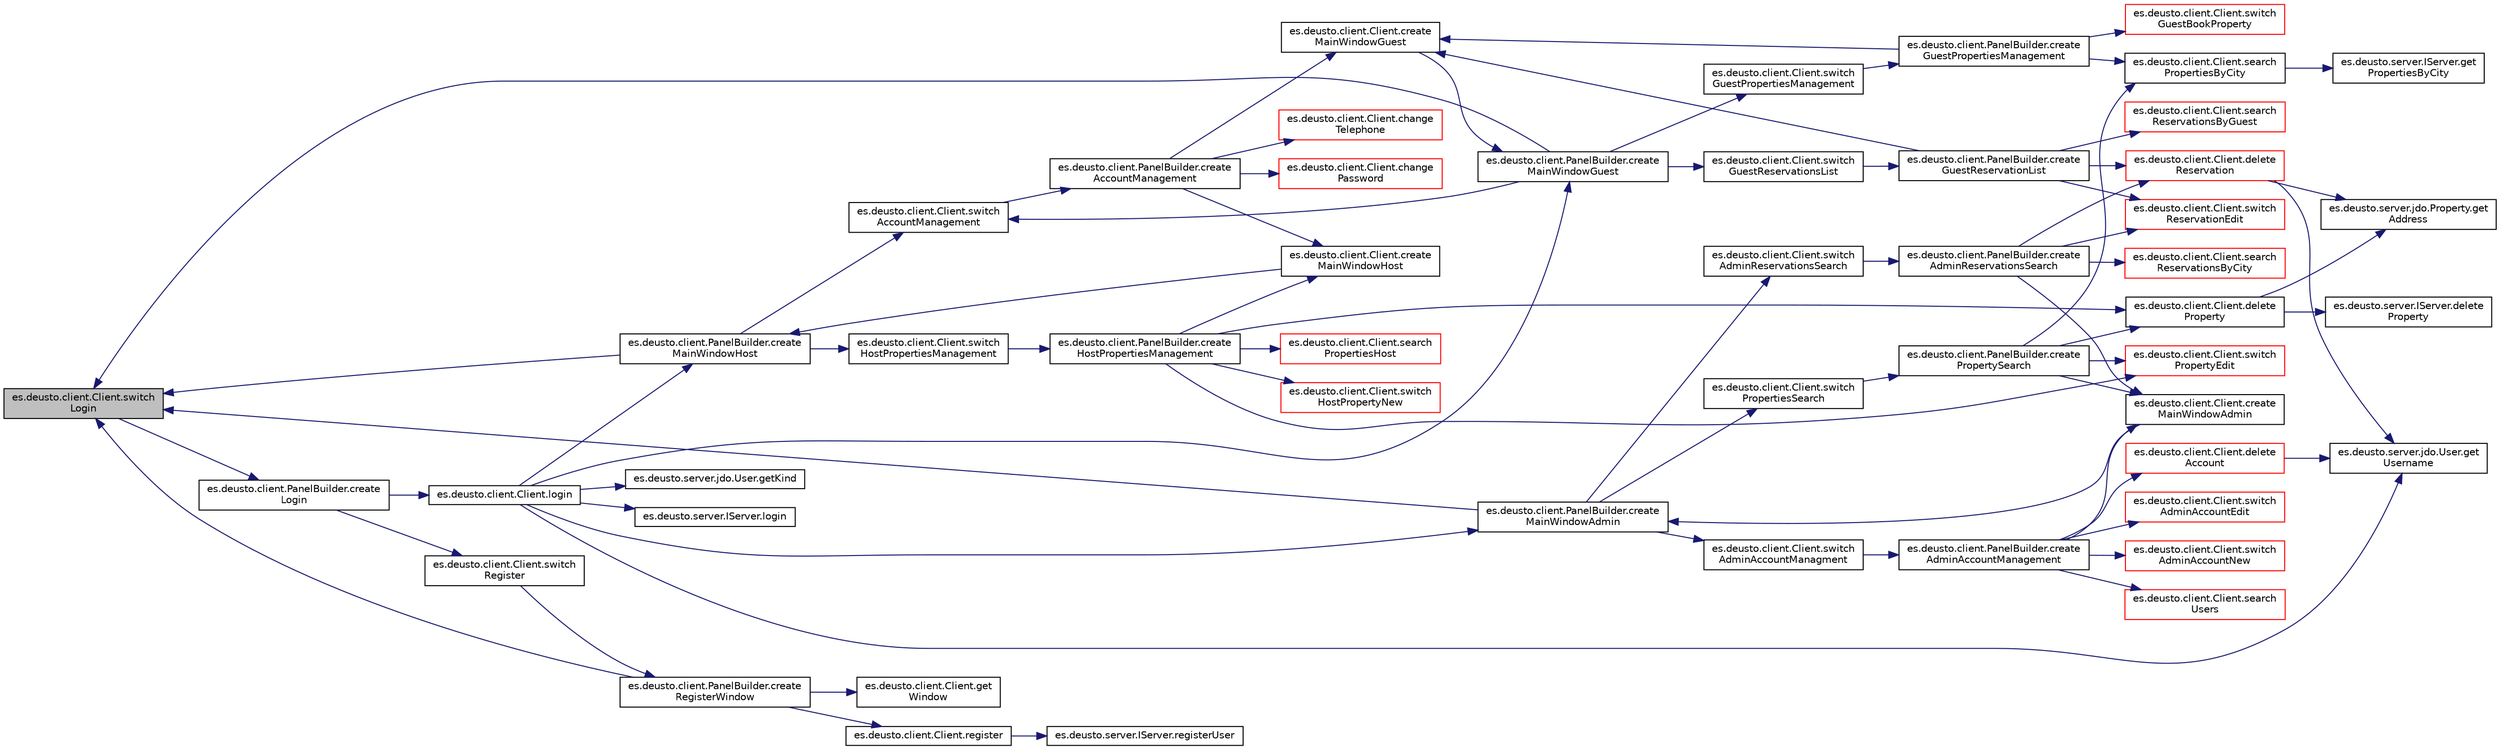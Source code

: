 digraph "es.deusto.client.Client.switchLogin"
{
 // LATEX_PDF_SIZE
  edge [fontname="Helvetica",fontsize="10",labelfontname="Helvetica",labelfontsize="10"];
  node [fontname="Helvetica",fontsize="10",shape=record];
  rankdir="LR";
  Node2337 [label="es.deusto.client.Client.switch\lLogin",height=0.2,width=0.4,color="black", fillcolor="grey75", style="filled", fontcolor="black",tooltip=" "];
  Node2337 -> Node2338 [color="midnightblue",fontsize="10",style="solid",fontname="Helvetica"];
  Node2338 [label="es.deusto.client.PanelBuilder.create\lLogin",height=0.2,width=0.4,color="black", fillcolor="white", style="filled",URL="$classes_1_1deusto_1_1client_1_1_panel_builder.html#a1922794e0ef78f689031499da33f495b",tooltip=" "];
  Node2338 -> Node2339 [color="midnightblue",fontsize="10",style="solid",fontname="Helvetica"];
  Node2339 [label="es.deusto.client.Client.login",height=0.2,width=0.4,color="black", fillcolor="white", style="filled",URL="$classes_1_1deusto_1_1client_1_1_client.html#a5c063d0b51ad320c92aa4d2525d67249",tooltip=" "];
  Node2339 -> Node2340 [color="midnightblue",fontsize="10",style="solid",fontname="Helvetica"];
  Node2340 [label="es.deusto.server.IServer.login",height=0.2,width=0.4,color="black", fillcolor="white", style="filled",URL="$interfacees_1_1deusto_1_1server_1_1_i_server.html#aa89ccd6b34a4dd2bfbd0890b6e5f415b",tooltip=" "];
  Node2339 -> Node2341 [color="midnightblue",fontsize="10",style="solid",fontname="Helvetica"];
  Node2341 [label="es.deusto.server.jdo.User.getKind",height=0.2,width=0.4,color="black", fillcolor="white", style="filled",URL="$classes_1_1deusto_1_1server_1_1jdo_1_1_user.html#a2b769384f6af11b3364933e0843944ed",tooltip=" "];
  Node2339 -> Node2342 [color="midnightblue",fontsize="10",style="solid",fontname="Helvetica"];
  Node2342 [label="es.deusto.client.PanelBuilder.create\lMainWindowAdmin",height=0.2,width=0.4,color="black", fillcolor="white", style="filled",URL="$classes_1_1deusto_1_1client_1_1_panel_builder.html#a32b7942177958f07263535d6d255556b",tooltip=" "];
  Node2342 -> Node2343 [color="midnightblue",fontsize="10",style="solid",fontname="Helvetica"];
  Node2343 [label="es.deusto.client.Client.switch\lPropertiesSearch",height=0.2,width=0.4,color="black", fillcolor="white", style="filled",URL="$classes_1_1deusto_1_1client_1_1_client.html#af87b7fcbe691ef0a31dbc6849a037415",tooltip=" "];
  Node2343 -> Node2344 [color="midnightblue",fontsize="10",style="solid",fontname="Helvetica"];
  Node2344 [label="es.deusto.client.PanelBuilder.create\lPropertySearch",height=0.2,width=0.4,color="black", fillcolor="white", style="filled",URL="$classes_1_1deusto_1_1client_1_1_panel_builder.html#a96fdce41db963997c711d646563c69e0",tooltip=" "];
  Node2344 -> Node2345 [color="midnightblue",fontsize="10",style="solid",fontname="Helvetica"];
  Node2345 [label="es.deusto.client.Client.search\lPropertiesByCity",height=0.2,width=0.4,color="black", fillcolor="white", style="filled",URL="$classes_1_1deusto_1_1client_1_1_client.html#a2d9b5c673ef56bd5662e8dd4a66d9fc6",tooltip=" "];
  Node2345 -> Node2346 [color="midnightblue",fontsize="10",style="solid",fontname="Helvetica"];
  Node2346 [label="es.deusto.server.IServer.get\lPropertiesByCity",height=0.2,width=0.4,color="black", fillcolor="white", style="filled",URL="$interfacees_1_1deusto_1_1server_1_1_i_server.html#a0790432014b61ed1a65b70c8065f3112",tooltip=" "];
  Node2344 -> Node2347 [color="midnightblue",fontsize="10",style="solid",fontname="Helvetica"];
  Node2347 [label="es.deusto.client.Client.delete\lProperty",height=0.2,width=0.4,color="black", fillcolor="white", style="filled",URL="$classes_1_1deusto_1_1client_1_1_client.html#a6173ae3d7f6aa82a2f6b68349677b5e5",tooltip=" "];
  Node2347 -> Node2348 [color="midnightblue",fontsize="10",style="solid",fontname="Helvetica"];
  Node2348 [label="es.deusto.server.IServer.delete\lProperty",height=0.2,width=0.4,color="black", fillcolor="white", style="filled",URL="$interfacees_1_1deusto_1_1server_1_1_i_server.html#a1ce4ff9676e7b397b721e8414f6ca7b7",tooltip=" "];
  Node2347 -> Node2349 [color="midnightblue",fontsize="10",style="solid",fontname="Helvetica"];
  Node2349 [label="es.deusto.server.jdo.Property.get\lAddress",height=0.2,width=0.4,color="black", fillcolor="white", style="filled",URL="$classes_1_1deusto_1_1server_1_1jdo_1_1_property.html#a4a9554abeb32ae08e921626a37957743",tooltip=" "];
  Node2344 -> Node2350 [color="midnightblue",fontsize="10",style="solid",fontname="Helvetica"];
  Node2350 [label="es.deusto.client.Client.switch\lPropertyEdit",height=0.2,width=0.4,color="red", fillcolor="white", style="filled",URL="$classes_1_1deusto_1_1client_1_1_client.html#a5dd6469d4428fe705fce4087aa386602",tooltip=" "];
  Node2344 -> Node2395 [color="midnightblue",fontsize="10",style="solid",fontname="Helvetica"];
  Node2395 [label="es.deusto.client.Client.create\lMainWindowAdmin",height=0.2,width=0.4,color="black", fillcolor="white", style="filled",URL="$classes_1_1deusto_1_1client_1_1_client.html#a1628f28a7a5758510ccb6a4d1fa697a9",tooltip=" "];
  Node2395 -> Node2342 [color="midnightblue",fontsize="10",style="solid",fontname="Helvetica"];
  Node2342 -> Node2405 [color="midnightblue",fontsize="10",style="solid",fontname="Helvetica"];
  Node2405 [label="es.deusto.client.Client.switch\lAdminAccountManagment",height=0.2,width=0.4,color="black", fillcolor="white", style="filled",URL="$classes_1_1deusto_1_1client_1_1_client.html#a2f806363c591a46a42ca419df7ce4ef0",tooltip=" "];
  Node2405 -> Node2406 [color="midnightblue",fontsize="10",style="solid",fontname="Helvetica"];
  Node2406 [label="es.deusto.client.PanelBuilder.create\lAdminAccountManagement",height=0.2,width=0.4,color="black", fillcolor="white", style="filled",URL="$classes_1_1deusto_1_1client_1_1_panel_builder.html#a76906aa362d3a389bda577a79b413374",tooltip=" "];
  Node2406 -> Node2407 [color="midnightblue",fontsize="10",style="solid",fontname="Helvetica"];
  Node2407 [label="es.deusto.client.Client.search\lUsers",height=0.2,width=0.4,color="red", fillcolor="white", style="filled",URL="$classes_1_1deusto_1_1client_1_1_client.html#ad3c463db80a7bf9a06bcce403fc19a0a",tooltip=" "];
  Node2406 -> Node2409 [color="midnightblue",fontsize="10",style="solid",fontname="Helvetica"];
  Node2409 [label="es.deusto.client.Client.delete\lAccount",height=0.2,width=0.4,color="red", fillcolor="white", style="filled",URL="$classes_1_1deusto_1_1client_1_1_client.html#ac4ca2d9c787126ab9efa15192586e195",tooltip=" "];
  Node2409 -> Node2385 [color="midnightblue",fontsize="10",style="solid",fontname="Helvetica"];
  Node2385 [label="es.deusto.server.jdo.User.get\lUsername",height=0.2,width=0.4,color="black", fillcolor="white", style="filled",URL="$classes_1_1deusto_1_1server_1_1jdo_1_1_user.html#a40c65b004382179a33a463bcbb950dd3",tooltip=" "];
  Node2406 -> Node2411 [color="midnightblue",fontsize="10",style="solid",fontname="Helvetica"];
  Node2411 [label="es.deusto.client.Client.switch\lAdminAccountEdit",height=0.2,width=0.4,color="red", fillcolor="white", style="filled",URL="$classes_1_1deusto_1_1client_1_1_client.html#a60c21761b82af9149afcf18fdebbc417",tooltip=" "];
  Node2406 -> Node2420 [color="midnightblue",fontsize="10",style="solid",fontname="Helvetica"];
  Node2420 [label="es.deusto.client.Client.switch\lAdminAccountNew",height=0.2,width=0.4,color="red", fillcolor="white", style="filled",URL="$classes_1_1deusto_1_1client_1_1_client.html#a7b9ebc242c5d265ebeacb379034c9b7b",tooltip=" "];
  Node2406 -> Node2395 [color="midnightblue",fontsize="10",style="solid",fontname="Helvetica"];
  Node2342 -> Node2391 [color="midnightblue",fontsize="10",style="solid",fontname="Helvetica"];
  Node2391 [label="es.deusto.client.Client.switch\lAdminReservationsSearch",height=0.2,width=0.4,color="black", fillcolor="white", style="filled",URL="$classes_1_1deusto_1_1client_1_1_client.html#a64110a92c5026cc2c23c1989d86164fd",tooltip=" "];
  Node2391 -> Node2392 [color="midnightblue",fontsize="10",style="solid",fontname="Helvetica"];
  Node2392 [label="es.deusto.client.PanelBuilder.create\lAdminReservationsSearch",height=0.2,width=0.4,color="black", fillcolor="white", style="filled",URL="$classes_1_1deusto_1_1client_1_1_panel_builder.html#adc074dabcf7a18b43dc6d71df8f58963",tooltip=" "];
  Node2392 -> Node2393 [color="midnightblue",fontsize="10",style="solid",fontname="Helvetica"];
  Node2393 [label="es.deusto.client.Client.search\lReservationsByCity",height=0.2,width=0.4,color="red", fillcolor="white", style="filled",URL="$classes_1_1deusto_1_1client_1_1_client.html#a39ca9b32f2ad0be9882ff2e839052d3c",tooltip=" "];
  Node2392 -> Node2381 [color="midnightblue",fontsize="10",style="solid",fontname="Helvetica"];
  Node2381 [label="es.deusto.client.Client.delete\lReservation",height=0.2,width=0.4,color="red", fillcolor="white", style="filled",URL="$classes_1_1deusto_1_1client_1_1_client.html#a4cc2595986dac153bfdca8c59fcffdf7",tooltip=" "];
  Node2381 -> Node2349 [color="midnightblue",fontsize="10",style="solid",fontname="Helvetica"];
  Node2381 -> Node2385 [color="midnightblue",fontsize="10",style="solid",fontname="Helvetica"];
  Node2392 -> Node2388 [color="midnightblue",fontsize="10",style="solid",fontname="Helvetica"];
  Node2388 [label="es.deusto.client.Client.switch\lReservationEdit",height=0.2,width=0.4,color="red", fillcolor="white", style="filled",URL="$classes_1_1deusto_1_1client_1_1_client.html#a0f4f5c060e44c9d9d6ed08b652612b13",tooltip=" "];
  Node2392 -> Node2395 [color="midnightblue",fontsize="10",style="solid",fontname="Helvetica"];
  Node2342 -> Node2337 [color="midnightblue",fontsize="10",style="solid",fontname="Helvetica"];
  Node2339 -> Node2385 [color="midnightblue",fontsize="10",style="solid",fontname="Helvetica"];
  Node2339 -> Node2365 [color="midnightblue",fontsize="10",style="solid",fontname="Helvetica"];
  Node2365 [label="es.deusto.client.PanelBuilder.create\lMainWindowHost",height=0.2,width=0.4,color="black", fillcolor="white", style="filled",URL="$classes_1_1deusto_1_1client_1_1_panel_builder.html#a0d8f1d6c73010786f5b1765fdc490e4b",tooltip=" "];
  Node2365 -> Node2356 [color="midnightblue",fontsize="10",style="solid",fontname="Helvetica"];
  Node2356 [label="es.deusto.client.Client.switch\lHostPropertiesManagement",height=0.2,width=0.4,color="black", fillcolor="white", style="filled",URL="$classes_1_1deusto_1_1client_1_1_client.html#a19e2021b8e93a30af971bfd07c2a8507",tooltip=" "];
  Node2356 -> Node2357 [color="midnightblue",fontsize="10",style="solid",fontname="Helvetica"];
  Node2357 [label="es.deusto.client.PanelBuilder.create\lHostPropertiesManagement",height=0.2,width=0.4,color="black", fillcolor="white", style="filled",URL="$classes_1_1deusto_1_1client_1_1_panel_builder.html#a163a405546ee36aa7ce547c754b17844",tooltip=" "];
  Node2357 -> Node2358 [color="midnightblue",fontsize="10",style="solid",fontname="Helvetica"];
  Node2358 [label="es.deusto.client.Client.search\lPropertiesHost",height=0.2,width=0.4,color="red", fillcolor="white", style="filled",URL="$classes_1_1deusto_1_1client_1_1_client.html#a2aef79610dd4a7267fcd58f2e16e8a7a",tooltip=" "];
  Node2357 -> Node2347 [color="midnightblue",fontsize="10",style="solid",fontname="Helvetica"];
  Node2357 -> Node2350 [color="midnightblue",fontsize="10",style="solid",fontname="Helvetica"];
  Node2357 -> Node2360 [color="midnightblue",fontsize="10",style="solid",fontname="Helvetica"];
  Node2360 [label="es.deusto.client.Client.switch\lHostPropertyNew",height=0.2,width=0.4,color="red", fillcolor="white", style="filled",URL="$classes_1_1deusto_1_1client_1_1_client.html#a0796863f65c9c5e8857b3b129802358e",tooltip=" "];
  Node2357 -> Node2364 [color="midnightblue",fontsize="10",style="solid",fontname="Helvetica"];
  Node2364 [label="es.deusto.client.Client.create\lMainWindowHost",height=0.2,width=0.4,color="black", fillcolor="white", style="filled",URL="$classes_1_1deusto_1_1client_1_1_client.html#afd0e78bff5570acbd1f8b06893d3a078",tooltip=" "];
  Node2364 -> Node2365 [color="midnightblue",fontsize="10",style="solid",fontname="Helvetica"];
  Node2365 -> Node2366 [color="midnightblue",fontsize="10",style="solid",fontname="Helvetica"];
  Node2366 [label="es.deusto.client.Client.switch\lAccountManagement",height=0.2,width=0.4,color="black", fillcolor="white", style="filled",URL="$classes_1_1deusto_1_1client_1_1_client.html#af82d1b484aaaa288d5e6efc2723fa9bd",tooltip=" "];
  Node2366 -> Node2367 [color="midnightblue",fontsize="10",style="solid",fontname="Helvetica"];
  Node2367 [label="es.deusto.client.PanelBuilder.create\lAccountManagement",height=0.2,width=0.4,color="black", fillcolor="white", style="filled",URL="$classes_1_1deusto_1_1client_1_1_panel_builder.html#aa51d5dd53cd9147ffc99d4b9c5c3026d",tooltip=" "];
  Node2367 -> Node2368 [color="midnightblue",fontsize="10",style="solid",fontname="Helvetica"];
  Node2368 [label="es.deusto.client.Client.create\lMainWindowGuest",height=0.2,width=0.4,color="black", fillcolor="white", style="filled",URL="$classes_1_1deusto_1_1client_1_1_client.html#ade35c639554c770d3c2494e98c8ecb5c",tooltip=" "];
  Node2368 -> Node2369 [color="midnightblue",fontsize="10",style="solid",fontname="Helvetica"];
  Node2369 [label="es.deusto.client.PanelBuilder.create\lMainWindowGuest",height=0.2,width=0.4,color="black", fillcolor="white", style="filled",URL="$classes_1_1deusto_1_1client_1_1_panel_builder.html#a8969744356db218b0c7ec2131856433d",tooltip=" "];
  Node2369 -> Node2370 [color="midnightblue",fontsize="10",style="solid",fontname="Helvetica"];
  Node2370 [label="es.deusto.client.Client.switch\lGuestPropertiesManagement",height=0.2,width=0.4,color="black", fillcolor="white", style="filled",URL="$classes_1_1deusto_1_1client_1_1_client.html#afd4978131a2d9f94f8a65f4fc2641235",tooltip=" "];
  Node2370 -> Node2371 [color="midnightblue",fontsize="10",style="solid",fontname="Helvetica"];
  Node2371 [label="es.deusto.client.PanelBuilder.create\lGuestPropertiesManagement",height=0.2,width=0.4,color="black", fillcolor="white", style="filled",URL="$classes_1_1deusto_1_1client_1_1_panel_builder.html#a25c2bcc9184c1c014c9daf5d81b89728",tooltip=" "];
  Node2371 -> Node2345 [color="midnightblue",fontsize="10",style="solid",fontname="Helvetica"];
  Node2371 -> Node2372 [color="midnightblue",fontsize="10",style="solid",fontname="Helvetica"];
  Node2372 [label="es.deusto.client.Client.switch\lGuestBookProperty",height=0.2,width=0.4,color="red", fillcolor="white", style="filled",URL="$classes_1_1deusto_1_1client_1_1_client.html#a9f7d7f1006b6b5da7c8fab120b127521",tooltip=" "];
  Node2371 -> Node2368 [color="midnightblue",fontsize="10",style="solid",fontname="Helvetica"];
  Node2369 -> Node2366 [color="midnightblue",fontsize="10",style="solid",fontname="Helvetica"];
  Node2369 -> Node2377 [color="midnightblue",fontsize="10",style="solid",fontname="Helvetica"];
  Node2377 [label="es.deusto.client.Client.switch\lGuestReservationsList",height=0.2,width=0.4,color="black", fillcolor="white", style="filled",URL="$classes_1_1deusto_1_1client_1_1_client.html#abe4b00051f82e6fcf26c236b711cdf15",tooltip=" "];
  Node2377 -> Node2378 [color="midnightblue",fontsize="10",style="solid",fontname="Helvetica"];
  Node2378 [label="es.deusto.client.PanelBuilder.create\lGuestReservationList",height=0.2,width=0.4,color="black", fillcolor="white", style="filled",URL="$classes_1_1deusto_1_1client_1_1_panel_builder.html#a49dcd798d35c7b9b9c05e1353133afe1",tooltip=" "];
  Node2378 -> Node2379 [color="midnightblue",fontsize="10",style="solid",fontname="Helvetica"];
  Node2379 [label="es.deusto.client.Client.search\lReservationsByGuest",height=0.2,width=0.4,color="red", fillcolor="white", style="filled",URL="$classes_1_1deusto_1_1client_1_1_client.html#a15eb47a39952fc424ab92620ed8f544c",tooltip=" "];
  Node2378 -> Node2381 [color="midnightblue",fontsize="10",style="solid",fontname="Helvetica"];
  Node2378 -> Node2388 [color="midnightblue",fontsize="10",style="solid",fontname="Helvetica"];
  Node2378 -> Node2368 [color="midnightblue",fontsize="10",style="solid",fontname="Helvetica"];
  Node2369 -> Node2337 [color="midnightblue",fontsize="10",style="solid",fontname="Helvetica"];
  Node2367 -> Node2364 [color="midnightblue",fontsize="10",style="solid",fontname="Helvetica"];
  Node2367 -> Node2398 [color="midnightblue",fontsize="10",style="solid",fontname="Helvetica"];
  Node2398 [label="es.deusto.client.Client.change\lPassword",height=0.2,width=0.4,color="red", fillcolor="white", style="filled",URL="$classes_1_1deusto_1_1client_1_1_client.html#a7740d0de7d7660d4fe79b77e7b8e97a4",tooltip=" "];
  Node2367 -> Node2400 [color="midnightblue",fontsize="10",style="solid",fontname="Helvetica"];
  Node2400 [label="es.deusto.client.Client.change\lTelephone",height=0.2,width=0.4,color="red", fillcolor="white", style="filled",URL="$classes_1_1deusto_1_1client_1_1_client.html#a6b96887d5043449dbb447031ab8c7c78",tooltip=" "];
  Node2365 -> Node2337 [color="midnightblue",fontsize="10",style="solid",fontname="Helvetica"];
  Node2339 -> Node2369 [color="midnightblue",fontsize="10",style="solid",fontname="Helvetica"];
  Node2338 -> Node2421 [color="midnightblue",fontsize="10",style="solid",fontname="Helvetica"];
  Node2421 [label="es.deusto.client.Client.switch\lRegister",height=0.2,width=0.4,color="black", fillcolor="white", style="filled",URL="$classes_1_1deusto_1_1client_1_1_client.html#a4d905b598ea8ff38f06e9a12b81dcab2",tooltip=" "];
  Node2421 -> Node2422 [color="midnightblue",fontsize="10",style="solid",fontname="Helvetica"];
  Node2422 [label="es.deusto.client.PanelBuilder.create\lRegisterWindow",height=0.2,width=0.4,color="black", fillcolor="white", style="filled",URL="$classes_1_1deusto_1_1client_1_1_panel_builder.html#abb0748521d51c1dcdcdd548f487ef72b",tooltip=" "];
  Node2422 -> Node2337 [color="midnightblue",fontsize="10",style="solid",fontname="Helvetica"];
  Node2422 -> Node2423 [color="midnightblue",fontsize="10",style="solid",fontname="Helvetica"];
  Node2423 [label="es.deusto.client.Client.register",height=0.2,width=0.4,color="black", fillcolor="white", style="filled",URL="$classes_1_1deusto_1_1client_1_1_client.html#a599907253036c996135e9746eb52720d",tooltip=" "];
  Node2423 -> Node2424 [color="midnightblue",fontsize="10",style="solid",fontname="Helvetica"];
  Node2424 [label="es.deusto.server.IServer.registerUser",height=0.2,width=0.4,color="black", fillcolor="white", style="filled",URL="$interfacees_1_1deusto_1_1server_1_1_i_server.html#a0f7b4961d46a018548d1abb59ab96790",tooltip=" "];
  Node2422 -> Node2419 [color="midnightblue",fontsize="10",style="solid",fontname="Helvetica"];
  Node2419 [label="es.deusto.client.Client.get\lWindow",height=0.2,width=0.4,color="black", fillcolor="white", style="filled",URL="$classes_1_1deusto_1_1client_1_1_client.html#aa8a6979cc8ca9cf6cdc84471dca759c7",tooltip=" "];
}
